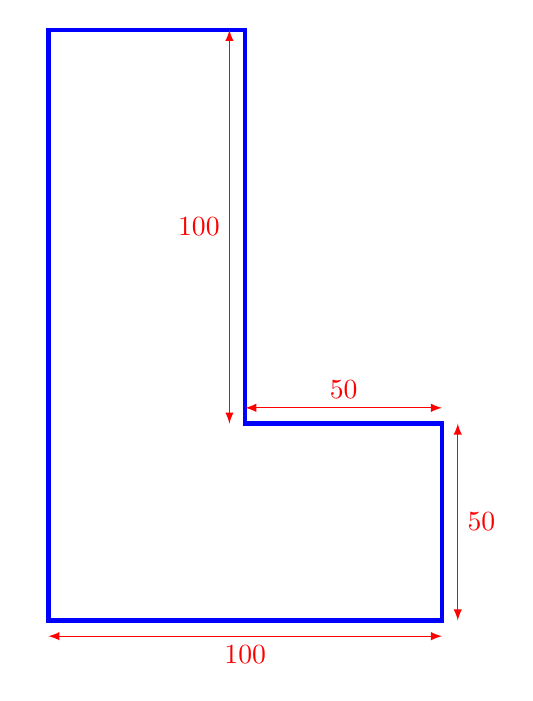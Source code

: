 \tikzstyle{line} = [draw, ultra thick,blue]
\tikzstyle{arrow} = [<->, >=latex, red]


\begin{tikzpicture}[scale=0.5]

\draw[line] (0,0) -- ++(10,0)--++(0,5)--++(-5,0)--++(0,10)--++(-5,0)--++(0,-15)--cycle;

\draw[arrow] (0,-0.4)--(10,-0.4) node[midway, below] {$100$};
\draw[arrow] (10.4,0)--(10.4,5) node[midway, right] {$50$};
\draw[arrow] (5,5+0.4)--(10,5+0.4) node[midway, above] {$50$};

\draw[arrow] (5-0.4,5)--(5-0.4,15) node[midway, left] {$100$};

\end{tikzpicture} 